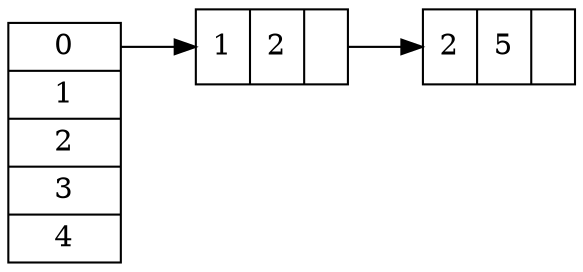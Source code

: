 digraph G{
    rankdir=LR
    node [shape = record]
    struct [label = "<f0> 0 | <f1> 1 |<f2> 2 |<f3> 3 |<f4> 4"]
    struct00 [label = "{ 1 | 2 | }"]
    struct01 [label = "{ 2 | 5 | }"]
    struct:f0 -> struct00
    struct00 -> struct01
}

// digraph structs {
//     rankdir=LR
//     node [shape=record];
//     struct1 [label="<f0> left|<f1> mid&#92; dle|<f2> right"];
//     struct2 [label="<f0> one|<f1> two"];
//     struct3 [label="hello&#92;nworld |{ b |{c|<here> d|e}| f}| g | h"];
//     struct1:f1 -> struct2:f0;
//     struct1:f2 -> struct3:here;
// }